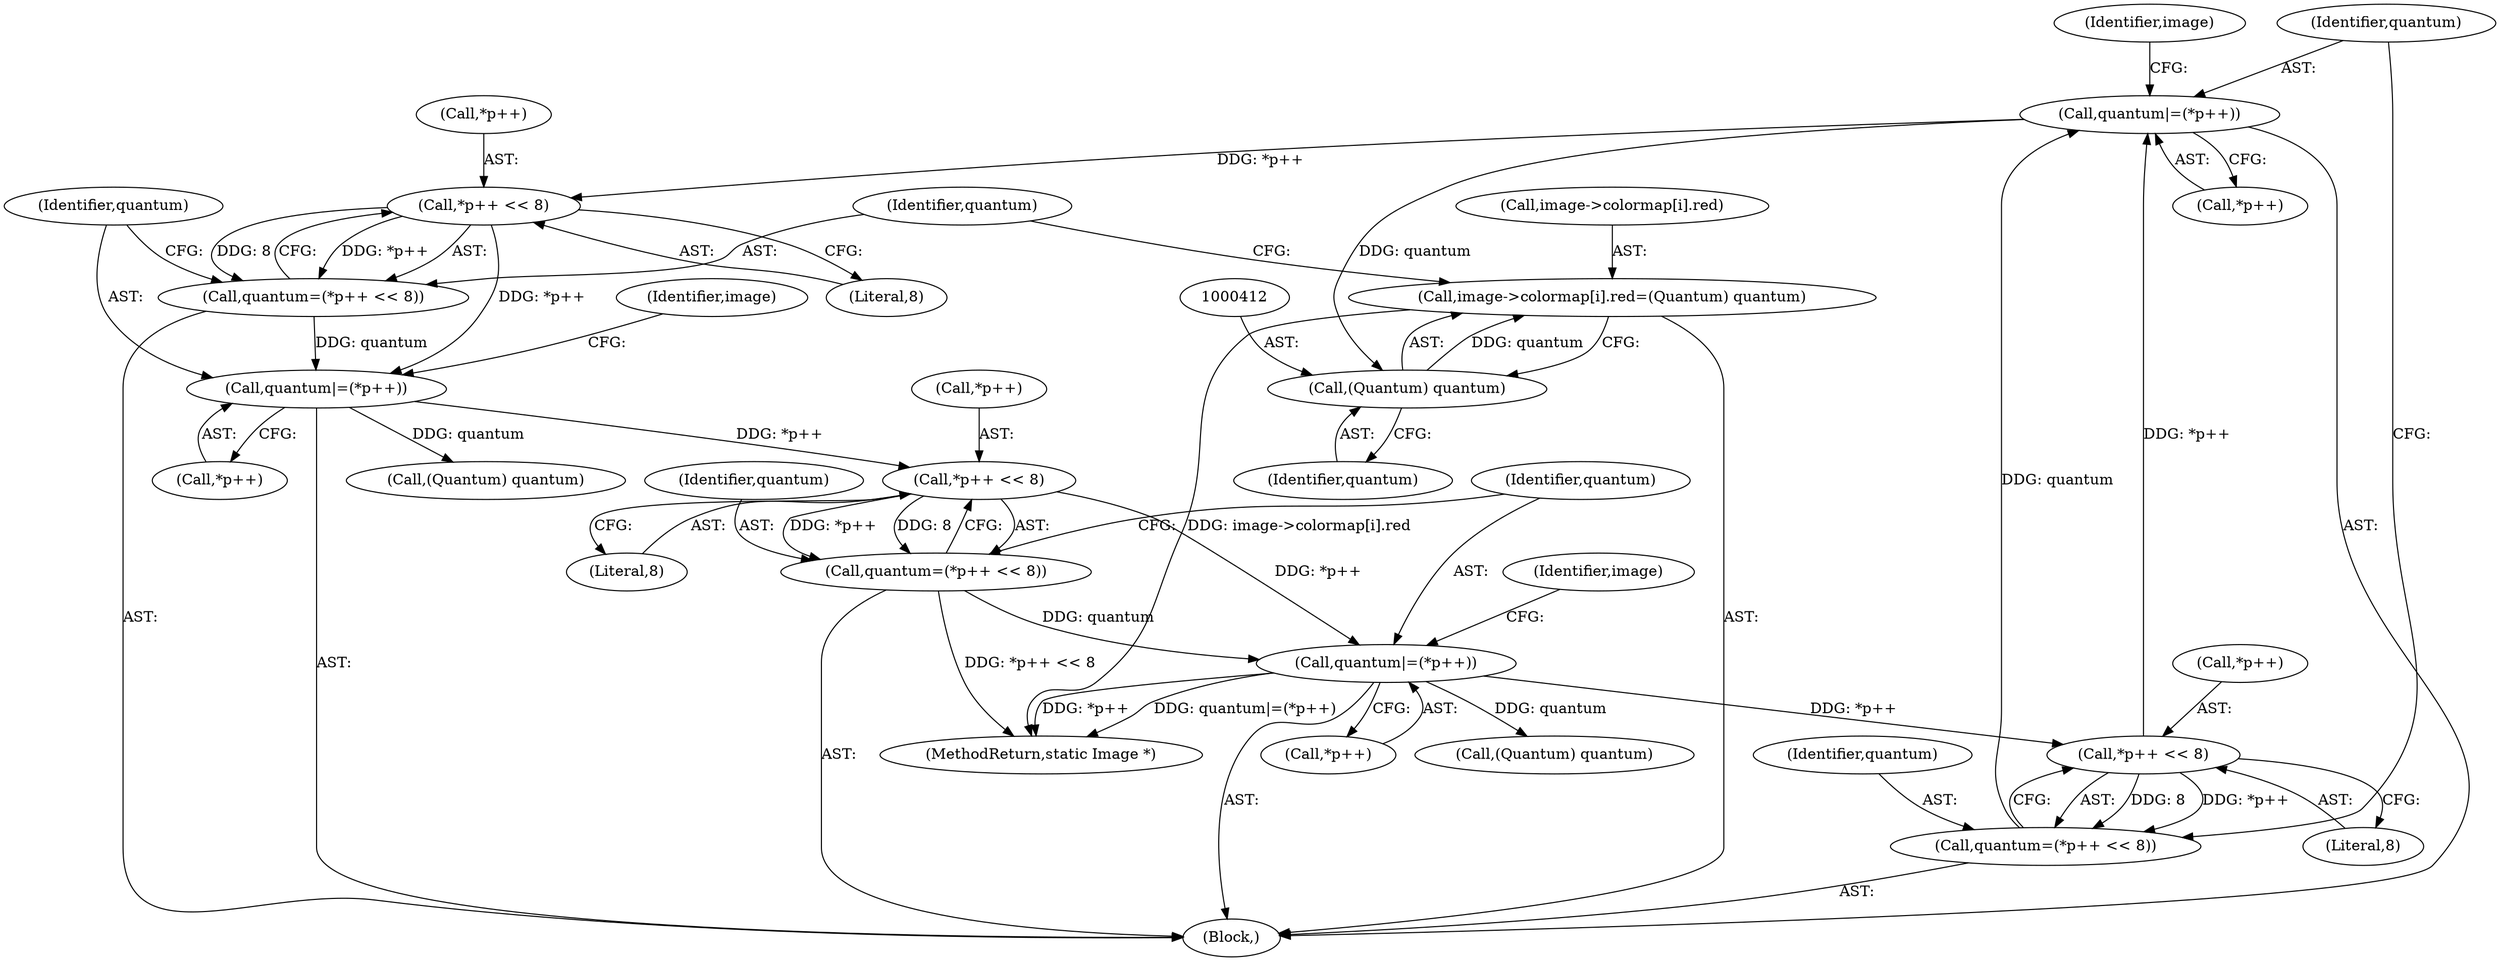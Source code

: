 digraph "0_ImageMagick_f6e9d0d9955e85bdd7540b251cd50d598dacc5e6_32@array" {
"1000403" [label="(Call,image->colormap[i].red=(Quantum) quantum)"];
"1000411" [label="(Call,(Quantum) quantum)"];
"1000398" [label="(Call,quantum|=(*p++))"];
"1000391" [label="(Call,quantum=(*p++ << 8))"];
"1000393" [label="(Call,*p++ << 8)"];
"1000444" [label="(Call,quantum|=(*p++))"];
"1000437" [label="(Call,quantum=(*p++ << 8))"];
"1000439" [label="(Call,*p++ << 8)"];
"1000421" [label="(Call,quantum|=(*p++))"];
"1000414" [label="(Call,quantum=(*p++ << 8))"];
"1000416" [label="(Call,*p++ << 8)"];
"1000453" [label="(Identifier,image)"];
"1000437" [label="(Call,quantum=(*p++ << 8))"];
"1000391" [label="(Call,quantum=(*p++ << 8))"];
"1000439" [label="(Call,*p++ << 8)"];
"1000443" [label="(Literal,8)"];
"1000394" [label="(Call,*p++)"];
"1000392" [label="(Identifier,quantum)"];
"1000421" [label="(Call,quantum|=(*p++))"];
"1000420" [label="(Literal,8)"];
"1000413" [label="(Identifier,quantum)"];
"1000440" [label="(Call,*p++)"];
"1000422" [label="(Identifier,quantum)"];
"1000407" [label="(Identifier,image)"];
"1000411" [label="(Call,(Quantum) quantum)"];
"1000398" [label="(Call,quantum|=(*p++))"];
"1000457" [label="(Call,(Quantum) quantum)"];
"1000434" [label="(Call,(Quantum) quantum)"];
"1000390" [label="(Block,)"];
"1000400" [label="(Call,*p++)"];
"1000415" [label="(Identifier,quantum)"];
"1000445" [label="(Identifier,quantum)"];
"1000403" [label="(Call,image->colormap[i].red=(Quantum) quantum)"];
"1000665" [label="(MethodReturn,static Image *)"];
"1000414" [label="(Call,quantum=(*p++ << 8))"];
"1000404" [label="(Call,image->colormap[i].red)"];
"1000444" [label="(Call,quantum|=(*p++))"];
"1000423" [label="(Call,*p++)"];
"1000397" [label="(Literal,8)"];
"1000393" [label="(Call,*p++ << 8)"];
"1000416" [label="(Call,*p++ << 8)"];
"1000430" [label="(Identifier,image)"];
"1000399" [label="(Identifier,quantum)"];
"1000438" [label="(Identifier,quantum)"];
"1000446" [label="(Call,*p++)"];
"1000417" [label="(Call,*p++)"];
"1000403" -> "1000390"  [label="AST: "];
"1000403" -> "1000411"  [label="CFG: "];
"1000404" -> "1000403"  [label="AST: "];
"1000411" -> "1000403"  [label="AST: "];
"1000415" -> "1000403"  [label="CFG: "];
"1000403" -> "1000665"  [label="DDG: image->colormap[i].red"];
"1000411" -> "1000403"  [label="DDG: quantum"];
"1000411" -> "1000413"  [label="CFG: "];
"1000412" -> "1000411"  [label="AST: "];
"1000413" -> "1000411"  [label="AST: "];
"1000398" -> "1000411"  [label="DDG: quantum"];
"1000398" -> "1000390"  [label="AST: "];
"1000398" -> "1000400"  [label="CFG: "];
"1000399" -> "1000398"  [label="AST: "];
"1000400" -> "1000398"  [label="AST: "];
"1000407" -> "1000398"  [label="CFG: "];
"1000391" -> "1000398"  [label="DDG: quantum"];
"1000393" -> "1000398"  [label="DDG: *p++"];
"1000398" -> "1000416"  [label="DDG: *p++"];
"1000391" -> "1000390"  [label="AST: "];
"1000391" -> "1000393"  [label="CFG: "];
"1000392" -> "1000391"  [label="AST: "];
"1000393" -> "1000391"  [label="AST: "];
"1000399" -> "1000391"  [label="CFG: "];
"1000393" -> "1000391"  [label="DDG: *p++"];
"1000393" -> "1000391"  [label="DDG: 8"];
"1000393" -> "1000397"  [label="CFG: "];
"1000394" -> "1000393"  [label="AST: "];
"1000397" -> "1000393"  [label="AST: "];
"1000444" -> "1000393"  [label="DDG: *p++"];
"1000444" -> "1000390"  [label="AST: "];
"1000444" -> "1000446"  [label="CFG: "];
"1000445" -> "1000444"  [label="AST: "];
"1000446" -> "1000444"  [label="AST: "];
"1000453" -> "1000444"  [label="CFG: "];
"1000444" -> "1000665"  [label="DDG: *p++"];
"1000444" -> "1000665"  [label="DDG: quantum|=(*p++)"];
"1000437" -> "1000444"  [label="DDG: quantum"];
"1000439" -> "1000444"  [label="DDG: *p++"];
"1000444" -> "1000457"  [label="DDG: quantum"];
"1000437" -> "1000390"  [label="AST: "];
"1000437" -> "1000439"  [label="CFG: "];
"1000438" -> "1000437"  [label="AST: "];
"1000439" -> "1000437"  [label="AST: "];
"1000445" -> "1000437"  [label="CFG: "];
"1000437" -> "1000665"  [label="DDG: *p++ << 8"];
"1000439" -> "1000437"  [label="DDG: *p++"];
"1000439" -> "1000437"  [label="DDG: 8"];
"1000439" -> "1000443"  [label="CFG: "];
"1000440" -> "1000439"  [label="AST: "];
"1000443" -> "1000439"  [label="AST: "];
"1000421" -> "1000439"  [label="DDG: *p++"];
"1000421" -> "1000390"  [label="AST: "];
"1000421" -> "1000423"  [label="CFG: "];
"1000422" -> "1000421"  [label="AST: "];
"1000423" -> "1000421"  [label="AST: "];
"1000430" -> "1000421"  [label="CFG: "];
"1000414" -> "1000421"  [label="DDG: quantum"];
"1000416" -> "1000421"  [label="DDG: *p++"];
"1000421" -> "1000434"  [label="DDG: quantum"];
"1000414" -> "1000390"  [label="AST: "];
"1000414" -> "1000416"  [label="CFG: "];
"1000415" -> "1000414"  [label="AST: "];
"1000416" -> "1000414"  [label="AST: "];
"1000422" -> "1000414"  [label="CFG: "];
"1000416" -> "1000414"  [label="DDG: *p++"];
"1000416" -> "1000414"  [label="DDG: 8"];
"1000416" -> "1000420"  [label="CFG: "];
"1000417" -> "1000416"  [label="AST: "];
"1000420" -> "1000416"  [label="AST: "];
}
